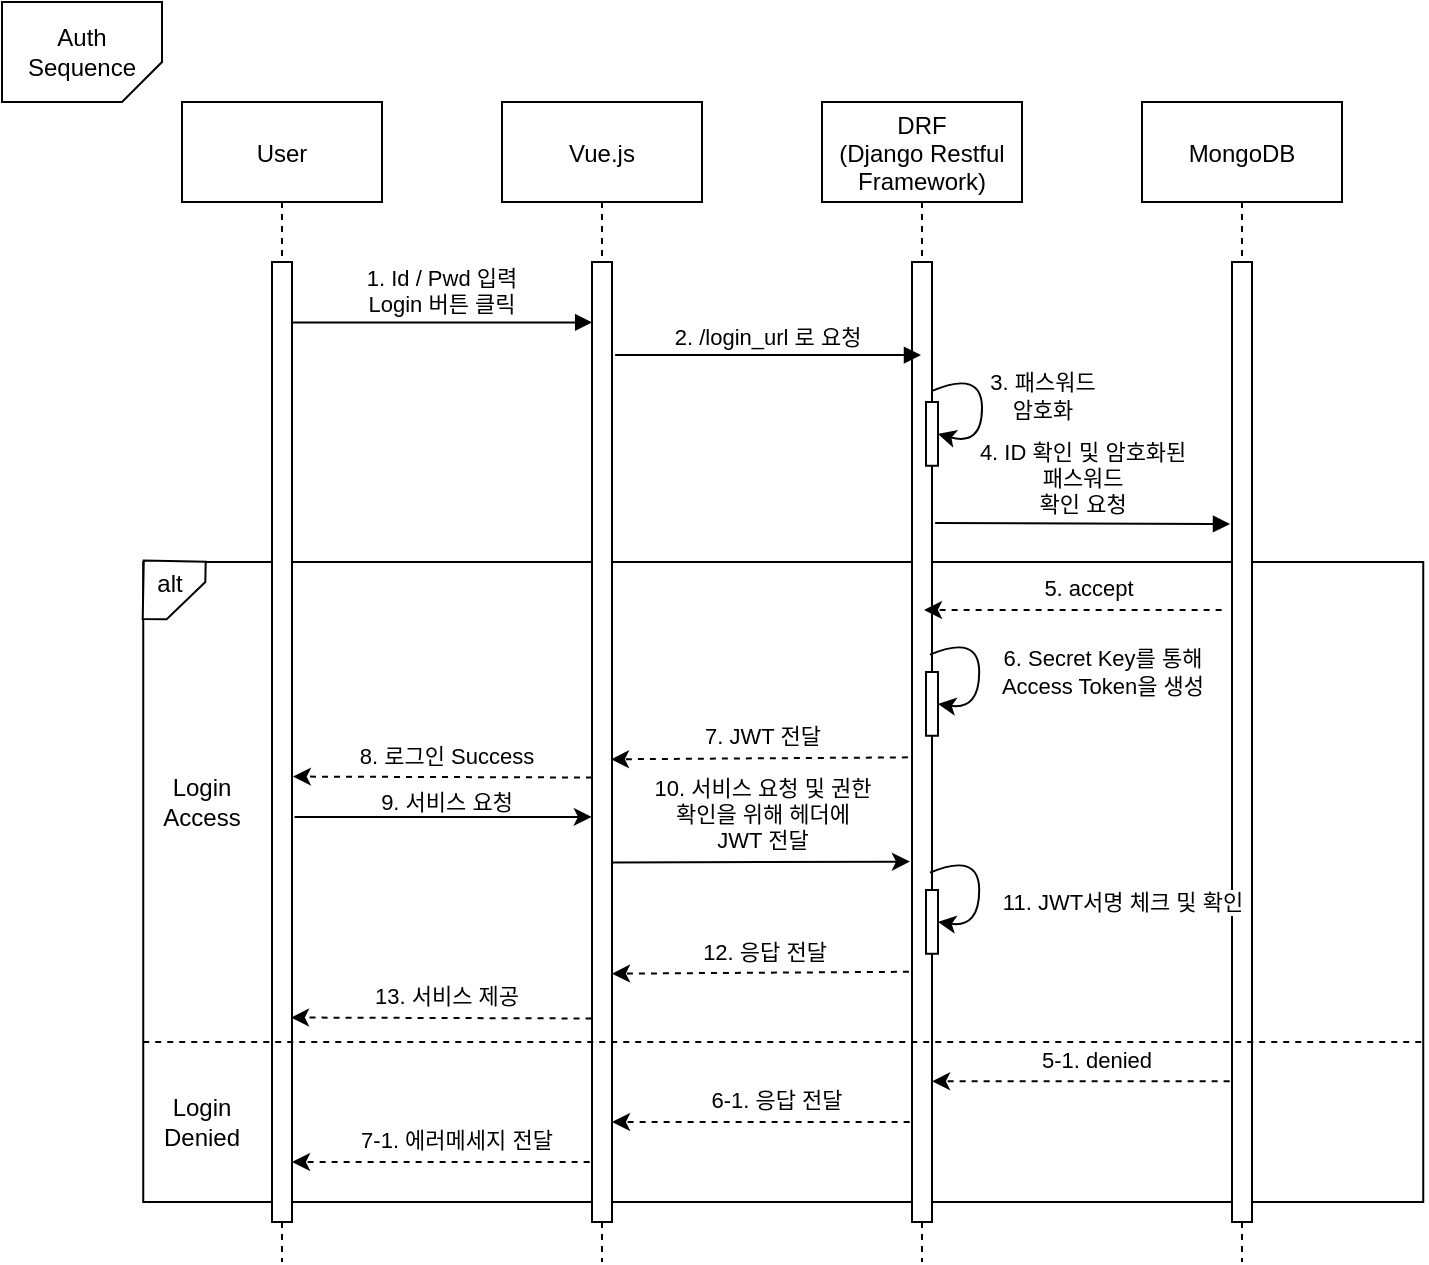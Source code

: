 <mxfile version="14.4.9" type="device"><diagram id="kgpKYQtTHZ0yAKxKKP6v" name="Page-1"><mxGraphModel dx="748" dy="426" grid="1" gridSize="10" guides="1" tooltips="1" connect="1" arrows="1" fold="1" page="1" pageScale="1" pageWidth="850" pageHeight="1100" math="0" shadow="0"><root><mxCell id="0"/><mxCell id="1" parent="0"/><mxCell id="MQ95X-wRmtkVDU1jFuG7-9" value="" style="rounded=0;whiteSpace=wrap;html=1;" parent="1" vertex="1"><mxGeometry x="100.62" y="310" width="640" height="320" as="geometry"/></mxCell><mxCell id="3nuBFxr9cyL0pnOWT2aG-1" value="User" style="shape=umlLifeline;perimeter=lifelinePerimeter;container=1;collapsible=0;recursiveResize=0;rounded=0;shadow=0;strokeWidth=1;size=50;" parent="1" vertex="1"><mxGeometry x="120" y="80" width="100" height="580" as="geometry"/></mxCell><mxCell id="3nuBFxr9cyL0pnOWT2aG-2" value="" style="points=[];perimeter=orthogonalPerimeter;rounded=0;shadow=0;strokeWidth=1;" parent="3nuBFxr9cyL0pnOWT2aG-1" vertex="1"><mxGeometry x="45" y="80" width="10" height="480" as="geometry"/></mxCell><mxCell id="WHkoNMkq28dOeuvDESrt-6" value="" style="shape=card;whiteSpace=wrap;html=1;rotation=-180;size=20;" vertex="1" parent="3nuBFxr9cyL0pnOWT2aG-1"><mxGeometry x="-90" y="-50" width="80" height="50" as="geometry"/></mxCell><mxCell id="3nuBFxr9cyL0pnOWT2aG-5" value="Vue.js" style="shape=umlLifeline;perimeter=lifelinePerimeter;container=1;collapsible=0;recursiveResize=0;rounded=0;shadow=0;strokeWidth=1;size=50;" parent="1" vertex="1"><mxGeometry x="280" y="80" width="100" height="580" as="geometry"/></mxCell><mxCell id="3nuBFxr9cyL0pnOWT2aG-6" value="" style="points=[];perimeter=orthogonalPerimeter;rounded=0;shadow=0;strokeWidth=1;" parent="3nuBFxr9cyL0pnOWT2aG-5" vertex="1"><mxGeometry x="45" y="80" width="10" height="480" as="geometry"/></mxCell><mxCell id="3nuBFxr9cyL0pnOWT2aG-8" value="1. Id / Pwd 입력&#10;Login 버튼 클릭" style="verticalAlign=bottom;endArrow=block;entryX=0.01;entryY=0.063;shadow=0;strokeWidth=1;entryDx=0;entryDy=0;entryPerimeter=0;" parent="1" source="3nuBFxr9cyL0pnOWT2aG-2" target="3nuBFxr9cyL0pnOWT2aG-6" edge="1"><mxGeometry relative="1" as="geometry"><mxPoint x="275" y="160" as="sourcePoint"/></mxGeometry></mxCell><mxCell id="MQ95X-wRmtkVDU1jFuG7-1" value="DRF&#10;(Django Restful&#10;Framework)" style="shape=umlLifeline;perimeter=lifelinePerimeter;container=1;collapsible=0;recursiveResize=0;rounded=0;shadow=0;strokeWidth=1;size=50;" parent="1" vertex="1"><mxGeometry x="440" y="80" width="100" height="580" as="geometry"/></mxCell><mxCell id="MQ95X-wRmtkVDU1jFuG7-2" value="" style="points=[];perimeter=orthogonalPerimeter;rounded=0;shadow=0;strokeWidth=1;" parent="MQ95X-wRmtkVDU1jFuG7-1" vertex="1"><mxGeometry x="45" y="80" width="10" height="480" as="geometry"/></mxCell><mxCell id="MQ95X-wRmtkVDU1jFuG7-8" value="3. 패스워드 &lt;br&gt;암호화" style="curved=1;endArrow=classic;html=1;exitX=1.04;exitY=0.134;exitDx=0;exitDy=0;exitPerimeter=0;entryX=1;entryY=0.5;entryDx=0;entryDy=0;" parent="MQ95X-wRmtkVDU1jFuG7-1" source="MQ95X-wRmtkVDU1jFuG7-2" target="MQ95X-wRmtkVDU1jFuG7-26" edge="1"><mxGeometry x="-0.082" y="30" width="50" height="50" relative="1" as="geometry"><mxPoint x="110" y="90" as="sourcePoint"/><mxPoint x="160" y="40" as="targetPoint"/><Array as="points"><mxPoint x="80" y="134"/><mxPoint x="80" y="172"/></Array><mxPoint as="offset"/></mxGeometry></mxCell><mxCell id="MQ95X-wRmtkVDU1jFuG7-26" value="" style="rounded=0;whiteSpace=wrap;html=1;" parent="MQ95X-wRmtkVDU1jFuG7-1" vertex="1"><mxGeometry x="52" y="150" width="6" height="31.88" as="geometry"/></mxCell><mxCell id="MQ95X-wRmtkVDU1jFuG7-3" value="MongoDB" style="shape=umlLifeline;perimeter=lifelinePerimeter;container=1;collapsible=0;recursiveResize=0;rounded=0;shadow=0;strokeWidth=1;size=50;" parent="1" vertex="1"><mxGeometry x="600" y="80" width="100" height="580" as="geometry"/></mxCell><mxCell id="MQ95X-wRmtkVDU1jFuG7-4" value="" style="points=[];perimeter=orthogonalPerimeter;rounded=0;shadow=0;strokeWidth=1;" parent="MQ95X-wRmtkVDU1jFuG7-3" vertex="1"><mxGeometry x="45" y="80" width="10" height="480" as="geometry"/></mxCell><mxCell id="MQ95X-wRmtkVDU1jFuG7-6" value="2. /login_url 로 요청" style="verticalAlign=bottom;endArrow=block;shadow=0;strokeWidth=1;exitX=1.156;exitY=0.097;exitDx=0;exitDy=0;exitPerimeter=0;" parent="1" source="3nuBFxr9cyL0pnOWT2aG-6" target="MQ95X-wRmtkVDU1jFuG7-1" edge="1"><mxGeometry relative="1" as="geometry"><mxPoint x="340" y="200" as="sourcePoint"/><mxPoint x="480" y="200" as="targetPoint"/></mxGeometry></mxCell><mxCell id="MQ95X-wRmtkVDU1jFuG7-7" value="4. ID 확인 및 암호화된 &#10;패스워드&#10;확인 요청" style="verticalAlign=bottom;endArrow=block;shadow=0;strokeWidth=1;exitX=1.156;exitY=0.272;exitDx=0;exitDy=0;exitPerimeter=0;" parent="1" source="MQ95X-wRmtkVDU1jFuG7-2" edge="1"><mxGeometry x="0.004" y="1" relative="1" as="geometry"><mxPoint x="510" y="291" as="sourcePoint"/><mxPoint x="644" y="291" as="targetPoint"/><mxPoint as="offset"/></mxGeometry></mxCell><mxCell id="MQ95X-wRmtkVDU1jFuG7-11" value="" style="endArrow=none;dashed=1;html=1;exitX=0;exitY=0.75;exitDx=0;exitDy=0;entryX=1;entryY=0.75;entryDx=0;entryDy=0;" parent="1" source="MQ95X-wRmtkVDU1jFuG7-9" target="MQ95X-wRmtkVDU1jFuG7-9" edge="1"><mxGeometry width="50" height="50" relative="1" as="geometry"><mxPoint x="360" y="440" as="sourcePoint"/><mxPoint x="410" y="390" as="targetPoint"/></mxGeometry></mxCell><mxCell id="MQ95X-wRmtkVDU1jFuG7-15" value="" style="shape=card;whiteSpace=wrap;html=1;rotation=-179;size=19;" parent="1" vertex="1"><mxGeometry x="100.62" y="309.58" width="30.97" height="29.14" as="geometry"/></mxCell><mxCell id="MQ95X-wRmtkVDU1jFuG7-16" value="alt" style="text;html=1;strokeColor=none;fillColor=none;align=center;verticalAlign=middle;whiteSpace=wrap;rounded=0;" parent="1" vertex="1"><mxGeometry x="94" y="311" width="40" height="20" as="geometry"/></mxCell><mxCell id="MQ95X-wRmtkVDU1jFuG7-17" value="" style="endArrow=classic;html=1;exitX=-0.118;exitY=0.352;exitDx=0;exitDy=0;exitPerimeter=0;dashed=1;" parent="1" edge="1"><mxGeometry width="50" height="50" relative="1" as="geometry"><mxPoint x="639.82" y="333.96" as="sourcePoint"/><mxPoint x="491" y="333.96" as="targetPoint"/></mxGeometry></mxCell><mxCell id="MQ95X-wRmtkVDU1jFuG7-18" value="5. accept" style="edgeLabel;html=1;align=center;verticalAlign=middle;resizable=0;points=[];" parent="MQ95X-wRmtkVDU1jFuG7-17" vertex="1" connectable="0"><mxGeometry x="-0.14" y="-1" relative="1" as="geometry"><mxPoint x="-3" y="-10" as="offset"/></mxGeometry></mxCell><mxCell id="MQ95X-wRmtkVDU1jFuG7-19" value="Login&lt;br&gt;Access" style="text;html=1;strokeColor=none;fillColor=none;align=center;verticalAlign=middle;whiteSpace=wrap;rounded=0;" parent="1" vertex="1"><mxGeometry x="109.62" y="420" width="40" height="20" as="geometry"/></mxCell><mxCell id="MQ95X-wRmtkVDU1jFuG7-20" value="Login&lt;br&gt;Denied" style="text;html=1;strokeColor=none;fillColor=none;align=center;verticalAlign=middle;whiteSpace=wrap;rounded=0;" parent="1" vertex="1"><mxGeometry x="109.62" y="580" width="40" height="20" as="geometry"/></mxCell><mxCell id="MQ95X-wRmtkVDU1jFuG7-24" value="6. Secret Key를 통해&lt;br&gt;Access Token을 생성" style="curved=1;endArrow=classic;html=1;exitX=1.04;exitY=0.134;exitDx=0;exitDy=0;exitPerimeter=0;entryX=1;entryY=0.5;entryDx=0;entryDy=0;" parent="1" edge="1"><mxGeometry x="0.068" y="61" width="50" height="50" relative="1" as="geometry"><mxPoint x="494.0" y="356.32" as="sourcePoint"/><mxPoint x="498.0" y="380.94" as="targetPoint"/><Array as="points"><mxPoint x="518.6" y="346"/><mxPoint x="518.6" y="384"/></Array><mxPoint as="offset"/></mxGeometry></mxCell><mxCell id="MQ95X-wRmtkVDU1jFuG7-25" value="" style="rounded=0;whiteSpace=wrap;html=1;" parent="1" vertex="1"><mxGeometry x="492" y="365" width="6" height="31.88" as="geometry"/></mxCell><mxCell id="MQ95X-wRmtkVDU1jFuG7-27" value="" style="endArrow=classic;html=1;exitX=-0.206;exitY=0.541;exitDx=0;exitDy=0;exitPerimeter=0;dashed=1;entryX=0.948;entryY=0.543;entryDx=0;entryDy=0;entryPerimeter=0;" parent="1" edge="1"><mxGeometry width="50" height="50" relative="1" as="geometry"><mxPoint x="482.94" y="407.68" as="sourcePoint"/><mxPoint x="334.48" y="408.64" as="targetPoint"/></mxGeometry></mxCell><mxCell id="MQ95X-wRmtkVDU1jFuG7-28" value="7. JWT 전달" style="edgeLabel;html=1;align=center;verticalAlign=middle;resizable=0;points=[];" parent="MQ95X-wRmtkVDU1jFuG7-27" vertex="1" connectable="0"><mxGeometry x="-0.14" y="-1" relative="1" as="geometry"><mxPoint x="-9" y="-10" as="offset"/></mxGeometry></mxCell><mxCell id="MQ95X-wRmtkVDU1jFuG7-29" value="" style="endArrow=classic;html=1;entryX=-0.105;entryY=0.585;entryDx=0;entryDy=0;entryPerimeter=0;exitX=0.984;exitY=0.586;exitDx=0;exitDy=0;exitPerimeter=0;" parent="1" edge="1"><mxGeometry width="50" height="50" relative="1" as="geometry"><mxPoint x="334.84" y="460.28" as="sourcePoint"/><mxPoint x="483.95" y="459.8" as="targetPoint"/></mxGeometry></mxCell><mxCell id="MQ95X-wRmtkVDU1jFuG7-30" value="10. 서비스 요청 및 권한 &lt;br&gt;확인을 위해 헤더에&lt;br&gt;JWT 전달" style="edgeLabel;html=1;align=center;verticalAlign=middle;resizable=0;points=[];" parent="MQ95X-wRmtkVDU1jFuG7-29" vertex="1" connectable="0"><mxGeometry x="-0.14" y="-1" relative="1" as="geometry"><mxPoint x="11.02" y="-25.07" as="offset"/></mxGeometry></mxCell><mxCell id="MQ95X-wRmtkVDU1jFuG7-31" value="11. JWT서명 체크 및 확인" style="curved=1;endArrow=classic;html=1;exitX=1.04;exitY=0.134;exitDx=0;exitDy=0;exitPerimeter=0;entryX=1;entryY=0.5;entryDx=0;entryDy=0;" parent="1" edge="1"><mxGeometry x="0.209" y="71" width="50" height="50" relative="1" as="geometry"><mxPoint x="494" y="465.32" as="sourcePoint"/><mxPoint x="498" y="489.94" as="targetPoint"/><Array as="points"><mxPoint x="518.6" y="455"/><mxPoint x="518.6" y="493"/></Array><mxPoint as="offset"/></mxGeometry></mxCell><mxCell id="MQ95X-wRmtkVDU1jFuG7-32" value="" style="rounded=0;whiteSpace=wrap;html=1;" parent="1" vertex="1"><mxGeometry x="492" y="474" width="6" height="31.88" as="geometry"/></mxCell><mxCell id="MQ95X-wRmtkVDU1jFuG7-33" value="" style="endArrow=classic;html=1;exitX=-0.206;exitY=0.541;exitDx=0;exitDy=0;exitPerimeter=0;dashed=1;entryX=0.948;entryY=0.543;entryDx=0;entryDy=0;entryPerimeter=0;" parent="1" edge="1"><mxGeometry width="50" height="50" relative="1" as="geometry"><mxPoint x="483.46" y="514.88" as="sourcePoint"/><mxPoint x="335" y="515.84" as="targetPoint"/></mxGeometry></mxCell><mxCell id="MQ95X-wRmtkVDU1jFuG7-34" value="12. 응답 전달" style="edgeLabel;html=1;align=center;verticalAlign=middle;resizable=0;points=[];" parent="MQ95X-wRmtkVDU1jFuG7-33" vertex="1" connectable="0"><mxGeometry x="-0.14" y="-1" relative="1" as="geometry"><mxPoint x="-9" y="-10" as="offset"/></mxGeometry></mxCell><mxCell id="MQ95X-wRmtkVDU1jFuG7-35" value="" style="endArrow=classic;html=1;exitX=0;exitY=0.537;exitDx=0;exitDy=0;exitPerimeter=0;dashed=1;entryX=1.042;entryY=0.536;entryDx=0;entryDy=0;entryPerimeter=0;" parent="1" edge="1" target="3nuBFxr9cyL0pnOWT2aG-2" source="3nuBFxr9cyL0pnOWT2aG-6"><mxGeometry width="50" height="50" relative="1" as="geometry"><mxPoint x="323.46" y="525.88" as="sourcePoint"/><mxPoint x="175" y="526.84" as="targetPoint"/></mxGeometry></mxCell><mxCell id="MQ95X-wRmtkVDU1jFuG7-36" value="8. 로그인 Success" style="edgeLabel;html=1;align=center;verticalAlign=middle;resizable=0;points=[];" parent="MQ95X-wRmtkVDU1jFuG7-35" vertex="1" connectable="0"><mxGeometry x="-0.14" y="-1" relative="1" as="geometry"><mxPoint x="-9" y="-10" as="offset"/></mxGeometry></mxCell><mxCell id="MQ95X-wRmtkVDU1jFuG7-38" value="" style="endArrow=classic;html=1;exitX=-0.118;exitY=0.352;exitDx=0;exitDy=0;exitPerimeter=0;dashed=1;" parent="1" edge="1"><mxGeometry width="50" height="50" relative="1" as="geometry"><mxPoint x="643.82" y="569.66" as="sourcePoint"/><mxPoint x="495" y="569.66" as="targetPoint"/></mxGeometry></mxCell><mxCell id="MQ95X-wRmtkVDU1jFuG7-39" value="5-1. denied" style="edgeLabel;html=1;align=center;verticalAlign=middle;resizable=0;points=[];" parent="MQ95X-wRmtkVDU1jFuG7-38" vertex="1" connectable="0"><mxGeometry x="-0.14" y="-1" relative="1" as="geometry"><mxPoint x="-3" y="-10" as="offset"/></mxGeometry></mxCell><mxCell id="MQ95X-wRmtkVDU1jFuG7-40" value="" style="endArrow=classic;html=1;exitX=-0.118;exitY=0.352;exitDx=0;exitDy=0;exitPerimeter=0;dashed=1;" parent="1" edge="1"><mxGeometry width="50" height="50" relative="1" as="geometry"><mxPoint x="483.82" y="590.0" as="sourcePoint"/><mxPoint x="335" y="590.0" as="targetPoint"/></mxGeometry></mxCell><mxCell id="MQ95X-wRmtkVDU1jFuG7-41" value="6-1. 응답 전달" style="edgeLabel;html=1;align=center;verticalAlign=middle;resizable=0;points=[];" parent="MQ95X-wRmtkVDU1jFuG7-40" vertex="1" connectable="0"><mxGeometry x="-0.14" y="-1" relative="1" as="geometry"><mxPoint x="-3" y="-10" as="offset"/></mxGeometry></mxCell><mxCell id="MQ95X-wRmtkVDU1jFuG7-42" value="" style="endArrow=classic;html=1;exitX=-0.118;exitY=0.352;exitDx=0;exitDy=0;exitPerimeter=0;dashed=1;" parent="1" edge="1"><mxGeometry width="50" height="50" relative="1" as="geometry"><mxPoint x="323.82" y="610.0" as="sourcePoint"/><mxPoint x="175" y="610.0" as="targetPoint"/></mxGeometry></mxCell><mxCell id="MQ95X-wRmtkVDU1jFuG7-43" value="7-1. 에러메세지 전달" style="edgeLabel;html=1;align=center;verticalAlign=middle;resizable=0;points=[];" parent="MQ95X-wRmtkVDU1jFuG7-42" vertex="1" connectable="0"><mxGeometry x="-0.14" y="-1" relative="1" as="geometry"><mxPoint x="-3" y="-10" as="offset"/></mxGeometry></mxCell><mxCell id="WHkoNMkq28dOeuvDESrt-1" value="" style="endArrow=classic;html=1;exitX=-0.022;exitY=0.788;exitDx=0;exitDy=0;exitPerimeter=0;dashed=1;entryX=0.948;entryY=0.787;entryDx=0;entryDy=0;entryPerimeter=0;" edge="1" parent="1" source="3nuBFxr9cyL0pnOWT2aG-6" target="3nuBFxr9cyL0pnOWT2aG-2"><mxGeometry width="50" height="50" relative="1" as="geometry"><mxPoint x="335" y="427.76" as="sourcePoint"/><mxPoint x="185.42" y="427.28" as="targetPoint"/></mxGeometry></mxCell><mxCell id="WHkoNMkq28dOeuvDESrt-2" value="13. 서비스 제공" style="edgeLabel;html=1;align=center;verticalAlign=middle;resizable=0;points=[];" vertex="1" connectable="0" parent="WHkoNMkq28dOeuvDESrt-1"><mxGeometry x="-0.14" y="-1" relative="1" as="geometry"><mxPoint x="-9" y="-10" as="offset"/></mxGeometry></mxCell><mxCell id="WHkoNMkq28dOeuvDESrt-3" value="" style="endArrow=classic;html=1;exitX=1.127;exitY=0.578;exitDx=0;exitDy=0;exitPerimeter=0;entryX=-0.008;entryY=0.578;entryDx=0;entryDy=0;entryPerimeter=0;" edge="1" parent="1" source="3nuBFxr9cyL0pnOWT2aG-2" target="3nuBFxr9cyL0pnOWT2aG-6"><mxGeometry width="50" height="50" relative="1" as="geometry"><mxPoint x="344.84" y="470.28" as="sourcePoint"/><mxPoint x="320" y="439" as="targetPoint"/></mxGeometry></mxCell><mxCell id="WHkoNMkq28dOeuvDESrt-4" value="9. 서비스 요청" style="edgeLabel;html=1;align=center;verticalAlign=middle;resizable=0;points=[];" vertex="1" connectable="0" parent="WHkoNMkq28dOeuvDESrt-3"><mxGeometry x="-0.14" y="-1" relative="1" as="geometry"><mxPoint x="11.02" y="-8.25" as="offset"/></mxGeometry></mxCell><mxCell id="WHkoNMkq28dOeuvDESrt-8" value="Auth Sequence" style="text;html=1;strokeColor=none;fillColor=none;align=center;verticalAlign=middle;whiteSpace=wrap;rounded=0;" vertex="1" parent="1"><mxGeometry x="50" y="45" width="40" height="20" as="geometry"/></mxCell></root></mxGraphModel></diagram></mxfile>